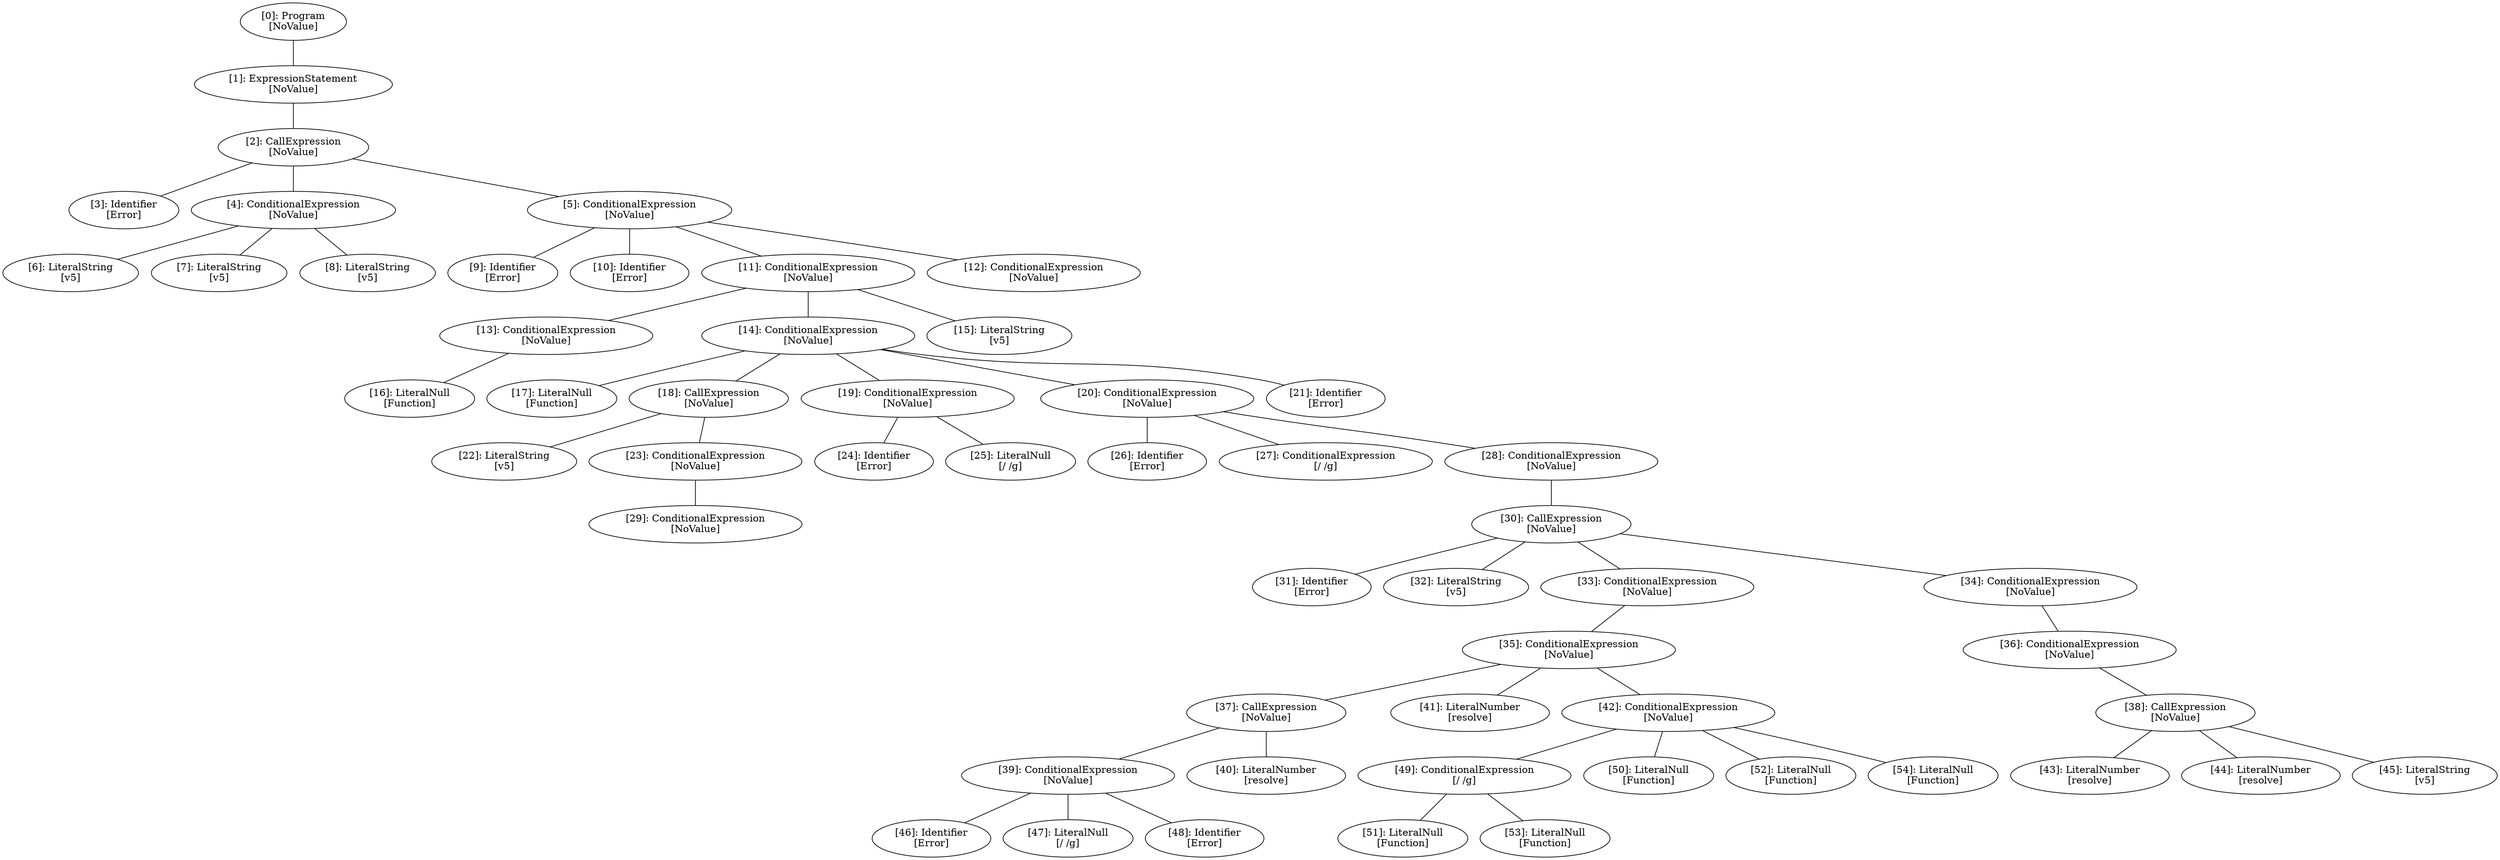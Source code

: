 // Result
graph {
	0 [label="[0]: Program
[NoValue]"]
	1 [label="[1]: ExpressionStatement
[NoValue]"]
	2 [label="[2]: CallExpression
[NoValue]"]
	3 [label="[3]: Identifier
[Error]"]
	4 [label="[4]: ConditionalExpression
[NoValue]"]
	5 [label="[5]: ConditionalExpression
[NoValue]"]
	6 [label="[6]: LiteralString
[v5]"]
	7 [label="[7]: LiteralString
[v5]"]
	8 [label="[8]: LiteralString
[v5]"]
	9 [label="[9]: Identifier
[Error]"]
	10 [label="[10]: Identifier
[Error]"]
	11 [label="[11]: ConditionalExpression
[NoValue]"]
	12 [label="[12]: ConditionalExpression
[NoValue]"]
	13 [label="[13]: ConditionalExpression
[NoValue]"]
	14 [label="[14]: ConditionalExpression
[NoValue]"]
	15 [label="[15]: LiteralString
[v5]"]
	16 [label="[16]: LiteralNull
[Function]"]
	17 [label="[17]: LiteralNull
[Function]"]
	18 [label="[18]: CallExpression
[NoValue]"]
	19 [label="[19]: ConditionalExpression
[NoValue]"]
	20 [label="[20]: ConditionalExpression
[NoValue]"]
	21 [label="[21]: Identifier
[Error]"]
	22 [label="[22]: LiteralString
[v5]"]
	23 [label="[23]: ConditionalExpression
[NoValue]"]
	24 [label="[24]: Identifier
[Error]"]
	25 [label="[25]: LiteralNull
[/ /g]"]
	26 [label="[26]: Identifier
[Error]"]
	27 [label="[27]: ConditionalExpression
[/ /g]"]
	28 [label="[28]: ConditionalExpression
[NoValue]"]
	29 [label="[29]: ConditionalExpression
[NoValue]"]
	30 [label="[30]: CallExpression
[NoValue]"]
	31 [label="[31]: Identifier
[Error]"]
	32 [label="[32]: LiteralString
[v5]"]
	33 [label="[33]: ConditionalExpression
[NoValue]"]
	34 [label="[34]: ConditionalExpression
[NoValue]"]
	35 [label="[35]: ConditionalExpression
[NoValue]"]
	36 [label="[36]: ConditionalExpression
[NoValue]"]
	37 [label="[37]: CallExpression
[NoValue]"]
	38 [label="[38]: CallExpression
[NoValue]"]
	39 [label="[39]: ConditionalExpression
[NoValue]"]
	40 [label="[40]: LiteralNumber
[resolve]"]
	41 [label="[41]: LiteralNumber
[resolve]"]
	42 [label="[42]: ConditionalExpression
[NoValue]"]
	43 [label="[43]: LiteralNumber
[resolve]"]
	44 [label="[44]: LiteralNumber
[resolve]"]
	45 [label="[45]: LiteralString
[v5]"]
	46 [label="[46]: Identifier
[Error]"]
	47 [label="[47]: LiteralNull
[/ /g]"]
	48 [label="[48]: Identifier
[Error]"]
	49 [label="[49]: ConditionalExpression
[/ /g]"]
	50 [label="[50]: LiteralNull
[Function]"]
	51 [label="[51]: LiteralNull
[Function]"]
	52 [label="[52]: LiteralNull
[Function]"]
	53 [label="[53]: LiteralNull
[Function]"]
	54 [label="[54]: LiteralNull
[Function]"]
	0 -- 1
	1 -- 2
	2 -- 3
	2 -- 4
	2 -- 5
	4 -- 6
	4 -- 7
	4 -- 8
	5 -- 9
	5 -- 10
	5 -- 11
	5 -- 12
	11 -- 13
	11 -- 14
	11 -- 15
	13 -- 16
	14 -- 17
	14 -- 18
	14 -- 19
	14 -- 20
	14 -- 21
	18 -- 22
	18 -- 23
	19 -- 24
	19 -- 25
	20 -- 26
	20 -- 27
	20 -- 28
	23 -- 29
	28 -- 30
	30 -- 31
	30 -- 32
	30 -- 33
	30 -- 34
	33 -- 35
	34 -- 36
	35 -- 37
	35 -- 41
	35 -- 42
	36 -- 38
	37 -- 39
	37 -- 40
	38 -- 43
	38 -- 44
	38 -- 45
	39 -- 46
	39 -- 47
	39 -- 48
	42 -- 49
	42 -- 50
	42 -- 52
	42 -- 54
	49 -- 51
	49 -- 53
}
